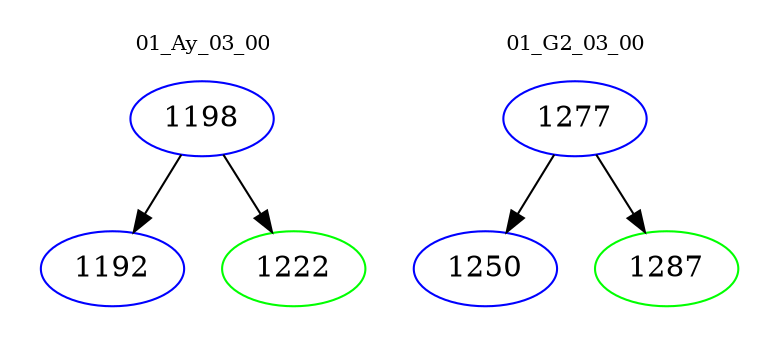 digraph{
subgraph cluster_0 {
color = white
label = "01_Ay_03_00";
fontsize=10;
T0_1198 [label="1198", color="blue"]
T0_1198 -> T0_1192 [color="black"]
T0_1192 [label="1192", color="blue"]
T0_1198 -> T0_1222 [color="black"]
T0_1222 [label="1222", color="green"]
}
subgraph cluster_1 {
color = white
label = "01_G2_03_00";
fontsize=10;
T1_1277 [label="1277", color="blue"]
T1_1277 -> T1_1250 [color="black"]
T1_1250 [label="1250", color="blue"]
T1_1277 -> T1_1287 [color="black"]
T1_1287 [label="1287", color="green"]
}
}
